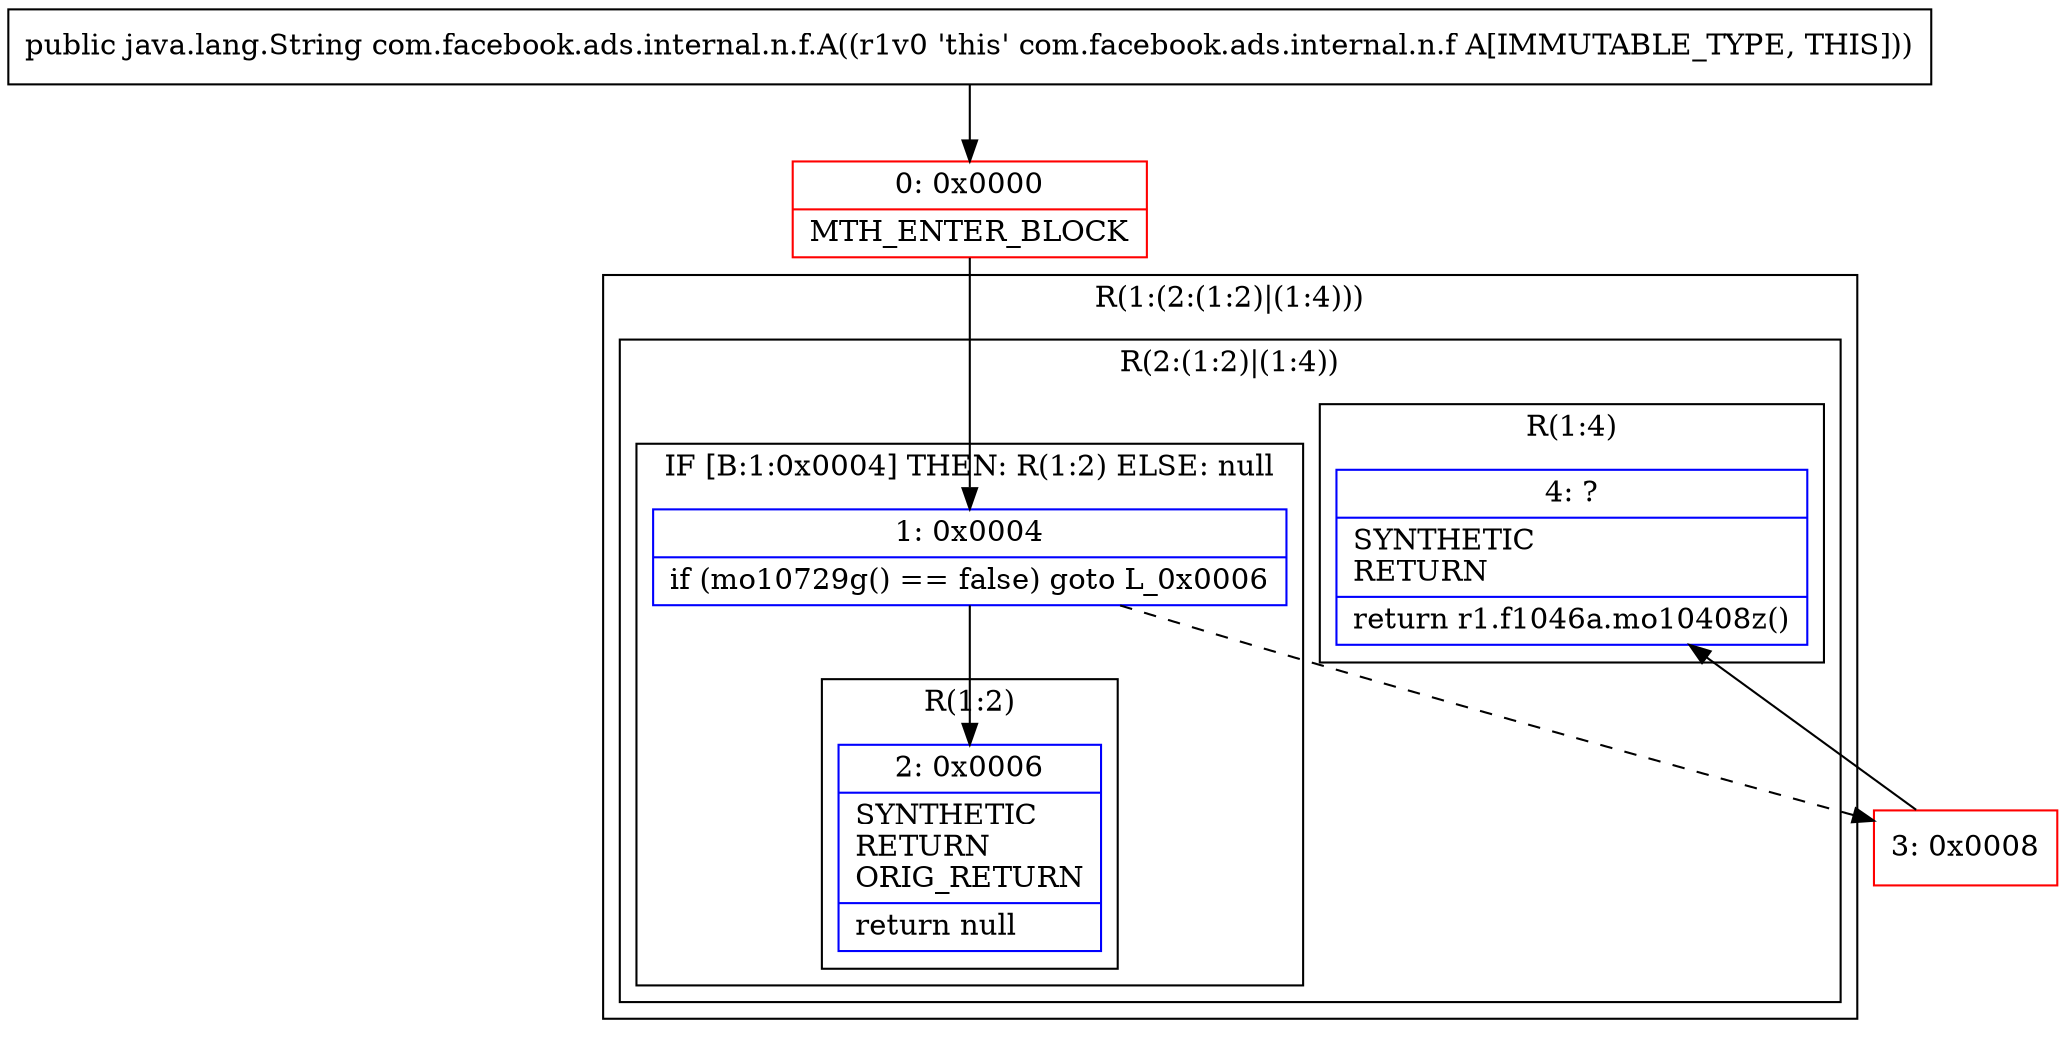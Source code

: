 digraph "CFG forcom.facebook.ads.internal.n.f.A()Ljava\/lang\/String;" {
subgraph cluster_Region_1038452418 {
label = "R(1:(2:(1:2)|(1:4)))";
node [shape=record,color=blue];
subgraph cluster_Region_1798122530 {
label = "R(2:(1:2)|(1:4))";
node [shape=record,color=blue];
subgraph cluster_IfRegion_1758321518 {
label = "IF [B:1:0x0004] THEN: R(1:2) ELSE: null";
node [shape=record,color=blue];
Node_1 [shape=record,label="{1\:\ 0x0004|if (mo10729g() == false) goto L_0x0006\l}"];
subgraph cluster_Region_1390869776 {
label = "R(1:2)";
node [shape=record,color=blue];
Node_2 [shape=record,label="{2\:\ 0x0006|SYNTHETIC\lRETURN\lORIG_RETURN\l|return null\l}"];
}
}
subgraph cluster_Region_1134866968 {
label = "R(1:4)";
node [shape=record,color=blue];
Node_4 [shape=record,label="{4\:\ ?|SYNTHETIC\lRETURN\l|return r1.f1046a.mo10408z()\l}"];
}
}
}
Node_0 [shape=record,color=red,label="{0\:\ 0x0000|MTH_ENTER_BLOCK\l}"];
Node_3 [shape=record,color=red,label="{3\:\ 0x0008}"];
MethodNode[shape=record,label="{public java.lang.String com.facebook.ads.internal.n.f.A((r1v0 'this' com.facebook.ads.internal.n.f A[IMMUTABLE_TYPE, THIS])) }"];
MethodNode -> Node_0;
Node_1 -> Node_2;
Node_1 -> Node_3[style=dashed];
Node_0 -> Node_1;
Node_3 -> Node_4;
}

